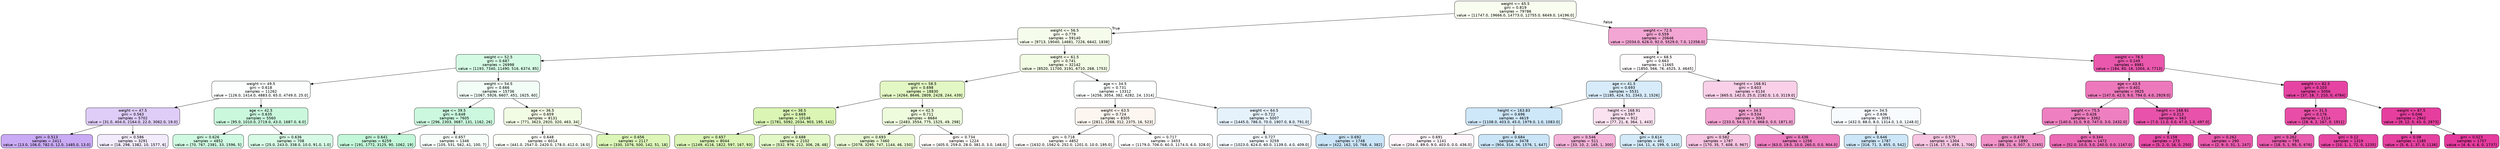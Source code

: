 digraph Tree {
node [shape=box, style="filled, rounded", color="black", fontname="helvetica"] ;
edge [fontname="helvetica"] ;
0 [label="weight <= 65.5\ngini = 0.819\nsamples = 79786\nvalue = [11747.0, 19666.0, 14773.0, 12755.0, 6649.0, 14196.0]", fillcolor="#f8fdf0"] ;
1 [label="weight <= 56.5\ngini = 0.779\nsamples = 59140\nvalue = [9713, 19040, 14681, 7226, 6642, 1838]", fillcolor="#f5fcec"] ;
0 -> 1 [labeldistance=2.5, labelangle=45, headlabel="True"] ;
2 [label="weight <= 52.5\ngini = 0.687\nsamples = 26998\nvalue = [1193, 7340, 11490, 516, 6374, 85]", fillcolor="#d5fae4"] ;
1 -> 2 ;
3 [label="weight <= 49.5\ngini = 0.618\nsamples = 11262\nvalue = [126.0, 1414.0, 4883.0, 65.0, 4749.0, 25.0]", fillcolor="#fbfefc"] ;
2 -> 3 ;
4 [label="weight <= 47.5\ngini = 0.563\nsamples = 5702\nvalue = [31.0, 404.0, 2164.0, 22.0, 3062.0, 19.0]", fillcolor="#dfcdf8"] ;
3 -> 4 ;
5 [label="gini = 0.513\nsamples = 2411\nvalue = [13.0, 106.0, 782.0, 12.0, 1485.0, 13.0]", fillcolor="#c9aaf4"] ;
4 -> 5 ;
6 [label="gini = 0.586\nsamples = 3291\nvalue = [18, 298, 1382, 10, 1577, 6]", fillcolor="#f2ebfc"] ;
4 -> 6 ;
7 [label="age <= 42.5\ngini = 0.635\nsamples = 5560\nvalue = [95.0, 1010.0, 2719.0, 43.0, 1687.0, 6.0]", fillcolor="#caf8dd"] ;
3 -> 7 ;
8 [label="gini = 0.626\nsamples = 4852\nvalue = [70, 767, 2381, 33, 1596, 5]", fillcolor="#cff9e1"] ;
7 -> 8 ;
9 [label="gini = 0.636\nsamples = 708\nvalue = [25.0, 243.0, 338.0, 10.0, 91.0, 1.0]", fillcolor="#d7fae5"] ;
7 -> 9 ;
10 [label="weight <= 54.5\ngini = 0.666\nsamples = 15736\nvalue = [1067, 5926, 6607, 451, 1625, 60]", fillcolor="#f1fdf6"] ;
2 -> 10 ;
11 [label="age <= 39.5\ngini = 0.648\nsamples = 7605\nvalue = [296, 2303, 3687, 131, 1162, 26]", fillcolor="#cbf8de"] ;
10 -> 11 ;
12 [label="gini = 0.641\nsamples = 6259\nvalue = [191, 1772, 3125, 90, 1062, 19]", fillcolor="#c3f7d9"] ;
11 -> 12 ;
13 [label="gini = 0.657\nsamples = 1346\nvalue = [105, 531, 562, 41, 100, 7]", fillcolor="#f7fefa"] ;
11 -> 13 ;
14 [label="age <= 36.5\ngini = 0.659\nsamples = 8131\nvalue = [771, 3623, 2920, 320, 463, 34]", fillcolor="#f2fbe4"] ;
10 -> 14 ;
15 [label="gini = 0.648\nsamples = 6014\nvalue = [441.0, 2547.0, 2420.0, 178.0, 412.0, 16.0]", fillcolor="#fcfef8"] ;
14 -> 15 ;
16 [label="gini = 0.656\nsamples = 2117\nvalue = [330, 1076, 500, 142, 51, 18]", fillcolor="#dcf6b8"] ;
14 -> 16 ;
17 [label="weight <= 61.5\ngini = 0.741\nsamples = 32142\nvalue = [8520, 11700, 3191, 6710, 268, 1753]", fillcolor="#f2fbe4"] ;
1 -> 17 ;
18 [label="weight <= 58.5\ngini = 0.698\nsamples = 18830\nvalue = [4264, 8646, 2809, 2428, 244, 439]", fillcolor="#e2f7c3"] ;
17 -> 18 ;
19 [label="age <= 38.5\ngini = 0.669\nsamples = 10146\nvalue = [1781, 5092, 2034, 903, 195, 141]", fillcolor="#daf5b4"] ;
18 -> 19 ;
20 [label="gini = 0.657\nsamples = 8044\nvalue = [1249, 4116, 1822, 597, 167, 93]", fillcolor="#dbf5b6"] ;
19 -> 20 ;
21 [label="gini = 0.688\nsamples = 2102\nvalue = [532, 976, 212, 306, 28, 48]", fillcolor="#e3f8c7"] ;
19 -> 21 ;
22 [label="age <= 42.5\ngini = 0.711\nsamples = 8684\nvalue = [2483, 3554, 775, 1525, 49, 298]", fillcolor="#eefbdd"] ;
18 -> 22 ;
23 [label="gini = 0.693\nsamples = 7460\nvalue = [2078, 3295, 747, 1144, 46, 150]", fillcolor="#e9f9d2"] ;
22 -> 23 ;
24 [label="gini = 0.734\nsamples = 1224\nvalue = [405.0, 259.0, 28.0, 381.0, 3.0, 148.0]", fillcolor="#fefbf9"] ;
22 -> 24 ;
25 [label="age <= 34.5\ngini = 0.731\nsamples = 13312\nvalue = [4256, 3054, 382, 4282, 24, 1314]", fillcolor="#feffff"] ;
17 -> 25 ;
26 [label="weight <= 63.5\ngini = 0.724\nsamples = 8305\nvalue = [2811, 2268, 312, 2375, 16, 523]", fillcolor="#fdf6f0"] ;
25 -> 26 ;
27 [label="gini = 0.718\nsamples = 4852\nvalue = [1632.0, 1562.0, 252.0, 1201.0, 10.0, 195.0]", fillcolor="#fefcfb"] ;
26 -> 27 ;
28 [label="gini = 0.717\nsamples = 3453\nvalue = [1179.0, 706.0, 60.0, 1174.0, 6.0, 328.0]", fillcolor="#ffffff"] ;
26 -> 28 ;
29 [label="weight <= 64.5\ngini = 0.722\nsamples = 5007\nvalue = [1445.0, 786.0, 70.0, 1907.0, 8.0, 791.0]", fillcolor="#e5f2fc"] ;
25 -> 29 ;
30 [label="gini = 0.727\nsamples = 3259\nvalue = [1023.0, 624.0, 60.0, 1139.0, 4.0, 409.0]", fillcolor="#f5fafe"] ;
29 -> 30 ;
31 [label="gini = 0.692\nsamples = 1748\nvalue = [422, 162, 10, 768, 4, 382]", fillcolor="#cbe5f8"] ;
29 -> 31 ;
32 [label="weight <= 72.5\ngini = 0.559\nsamples = 20646\nvalue = [2034.0, 626.0, 92.0, 5529.0, 7.0, 12358.0]", fillcolor="#f3a6d3"] ;
0 -> 32 [labeldistance=2.5, labelangle=-45, headlabel="False"] ;
33 [label="weight <= 68.5\ngini = 0.663\nsamples = 11665\nvalue = [1850, 566, 76, 4525, 3, 4645]", fillcolor="#fffcfd"] ;
32 -> 33 ;
34 [label="age <= 41.5\ngini = 0.693\nsamples = 5531\nvalue = [1185, 424, 51, 2343, 2, 1526]", fillcolor="#d7ebfa"] ;
33 -> 34 ;
35 [label="height <= 163.83\ngini = 0.696\nsamples = 4619\nvalue = [1108.0, 403.0, 45.0, 1979.0, 1.0, 1083.0]", fillcolor="#cee7f9"] ;
34 -> 35 ;
36 [label="gini = 0.691\nsamples = 1141\nvalue = [204.0, 89.0, 9.0, 403.0, 0.0, 436.0]", fillcolor="#fef6fb"] ;
35 -> 36 ;
37 [label="gini = 0.684\nsamples = 3478\nvalue = [904, 314, 36, 1576, 1, 647]", fillcolor="#cbe5f8"] ;
35 -> 37 ;
38 [label="height <= 168.91\ngini = 0.597\nsamples = 912\nvalue = [77, 21, 6, 364, 1, 443]", fillcolor="#fbe2f1"] ;
34 -> 38 ;
39 [label="gini = 0.546\nsamples = 511\nvalue = [33, 10, 2, 165, 1, 300]", fillcolor="#f5b2d9"] ;
38 -> 39 ;
40 [label="gini = 0.614\nsamples = 401\nvalue = [44, 11, 4, 199, 0, 143]", fillcolor="#d4eaf9"] ;
38 -> 40 ;
41 [label="height <= 168.91\ngini = 0.603\nsamples = 6134\nvalue = [665.0, 142.0, 25.0, 2182.0, 1.0, 3119.0]", fillcolor="#f9d0e8"] ;
33 -> 41 ;
42 [label="age <= 34.5\ngini = 0.534\nsamples = 3043\nvalue = [233.0, 54.0, 17.0, 868.0, 0.0, 1871.0]", fillcolor="#f3a4d2"] ;
41 -> 42 ;
43 [label="gini = 0.582\nsamples = 1787\nvalue = [170, 35, 7, 608, 0, 967]", fillcolor="#f7c3e1"] ;
42 -> 43 ;
44 [label="gini = 0.436\nsamples = 1256\nvalue = [63.0, 19.0, 10.0, 260.0, 0.0, 904.0]", fillcolor="#ee7fc0"] ;
42 -> 44 ;
45 [label="age <= 34.5\ngini = 0.636\nsamples = 3091\nvalue = [432.0, 88.0, 8.0, 1314.0, 1.0, 1248.0]", fillcolor="#f8fbfe"] ;
41 -> 45 ;
46 [label="gini = 0.646\nsamples = 1787\nvalue = [316, 71, 3, 855, 0, 542]", fillcolor="#cde6f8"] ;
45 -> 46 ;
47 [label="gini = 0.575\nsamples = 1304\nvalue = [116, 17, 5, 459, 1, 706]", fillcolor="#f7c5e2"] ;
45 -> 47 ;
48 [label="weight <= 78.5\ngini = 0.249\nsamples = 8981\nvalue = [184, 60, 16, 1004, 4, 7713]", fillcolor="#e958ad"] ;
32 -> 48 ;
49 [label="age <= 43.5\ngini = 0.401\nsamples = 3925\nvalue = [147.0, 42.0, 9.0, 794.0, 4.0, 2929.0]", fillcolor="#ed78bc"] ;
48 -> 49 ;
50 [label="weight <= 75.5\ngini = 0.426\nsamples = 3362\nvalue = [140.0, 31.0, 9.0, 747.0, 3.0, 2432.0]", fillcolor="#ee7fc0"] ;
49 -> 50 ;
51 [label="gini = 0.478\nsamples = 1890\nvalue = [88, 21, 6, 507, 3, 1265]", fillcolor="#f192c9"] ;
50 -> 51 ;
52 [label="gini = 0.344\nsamples = 1472\nvalue = [52.0, 10.0, 3.0, 240.0, 0.0, 1167.0]", fillcolor="#eb6ab5"] ;
50 -> 52 ;
53 [label="height <= 168.91\ngini = 0.213\nsamples = 563\nvalue = [7.0, 11.0, 0.0, 47.0, 1.0, 497.0]", fillcolor="#e852aa"] ;
49 -> 53 ;
54 [label="gini = 0.158\nsamples = 273\nvalue = [5, 2, 0, 16, 0, 250]", fillcolor="#e74ba6"] ;
53 -> 54 ;
55 [label="gini = 0.262\nsamples = 290\nvalue = [2, 9, 0, 31, 1, 247]", fillcolor="#e95aad"] ;
53 -> 55 ;
56 [label="weight <= 82.5\ngini = 0.103\nsamples = 5056\nvalue = [37, 18, 7, 210, 0, 4784]", fillcolor="#e644a3"] ;
48 -> 56 ;
57 [label="age <= 31.5\ngini = 0.176\nsamples = 2114\nvalue = [28, 6, 2, 167, 0, 1911]", fillcolor="#e84ea7"] ;
56 -> 57 ;
58 [label="gini = 0.262\nsamples = 795\nvalue = [18, 5, 1, 95, 0, 676]", fillcolor="#e95bae"] ;
57 -> 58 ;
59 [label="gini = 0.12\nsamples = 1319\nvalue = [10, 1, 1, 72, 0, 1235]", fillcolor="#e746a4"] ;
57 -> 59 ;
60 [label="weight <= 87.5\ngini = 0.046\nsamples = 2942\nvalue = [9, 12, 5, 43, 0, 2873]", fillcolor="#e63e9f"] ;
56 -> 60 ;
61 [label="gini = 0.08\nsamples = 1185\nvalue = [5, 6, 1, 37, 0, 1136]", fillcolor="#e641a1"] ;
60 -> 61 ;
62 [label="gini = 0.023\nsamples = 1757\nvalue = [4, 6, 4, 6, 0, 1737]", fillcolor="#e53b9e"] ;
60 -> 62 ;
}
